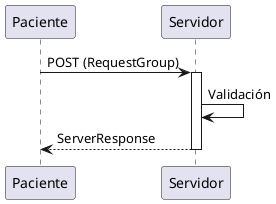 @startuml
group POST Crear/Guardar Prescripción
@startuml
Paciente -> Servidor : POST (RequestGroup)
activate Servidor
Servidor -> Servidor : Validación
return ServerResponse
@enduml
end
@enduml